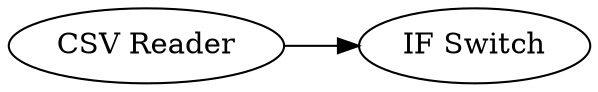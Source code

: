 digraph {
	"6026141264173710876_1" [label="CSV Reader"]
	"6026141264173710876_2" [label="IF Switch"]
	"6026141264173710876_1" -> "6026141264173710876_2"
	rankdir=LR
}
